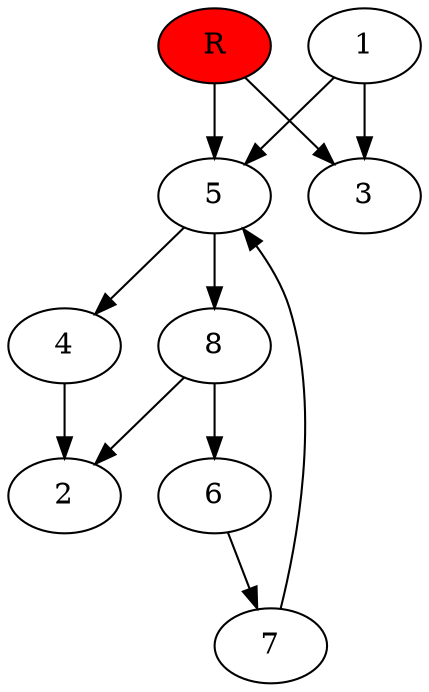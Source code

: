 digraph prb14413 {
	1
	2
	3
	4
	5
	6
	7
	8
	R [fillcolor="#ff0000" style=filled]
	1 -> 3
	1 -> 5
	4 -> 2
	5 -> 4
	5 -> 8
	6 -> 7
	7 -> 5
	8 -> 2
	8 -> 6
	R -> 3
	R -> 5
}
